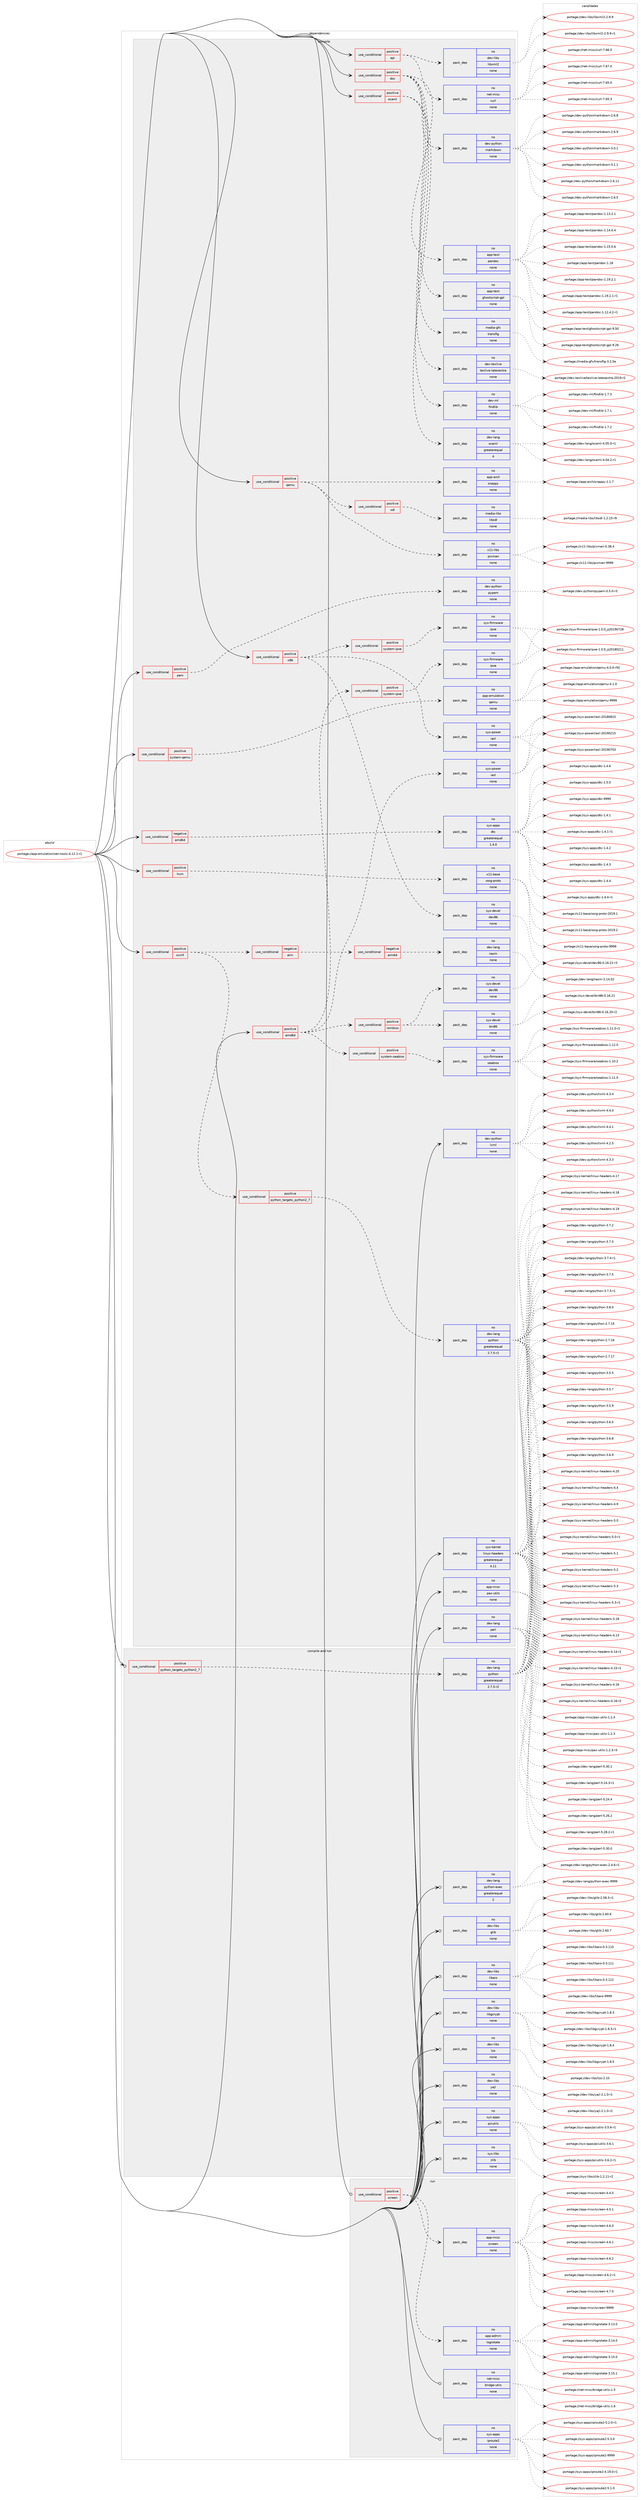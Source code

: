 digraph prolog {

# *************
# Graph options
# *************

newrank=true;
concentrate=true;
compound=true;
graph [rankdir=LR,fontname=Helvetica,fontsize=10,ranksep=1.5];#, ranksep=2.5, nodesep=0.2];
edge  [arrowhead=vee];
node  [fontname=Helvetica,fontsize=10];

# **********
# The ebuild
# **********

subgraph cluster_leftcol {
color=gray;
rank=same;
label=<<i>ebuild</i>>;
id [label="portage://app-emulation/xen-tools-4.12.1-r1", color=red, width=4, href="../app-emulation/xen-tools-4.12.1-r1.svg"];
}

# ****************
# The dependencies
# ****************

subgraph cluster_midcol {
color=gray;
label=<<i>dependencies</i>>;
subgraph cluster_compile {
fillcolor="#eeeeee";
style=filled;
label=<<i>compile</i>>;
subgraph cond7445 {
dependency28798 [label=<<TABLE BORDER="0" CELLBORDER="1" CELLSPACING="0" CELLPADDING="4"><TR><TD ROWSPAN="3" CELLPADDING="10">use_conditional</TD></TR><TR><TD>negative</TD></TR><TR><TD>amd64</TD></TR></TABLE>>, shape=none, color=red];
subgraph pack20921 {
dependency28799 [label=<<TABLE BORDER="0" CELLBORDER="1" CELLSPACING="0" CELLPADDING="4" WIDTH="220"><TR><TD ROWSPAN="6" CELLPADDING="30">pack_dep</TD></TR><TR><TD WIDTH="110">no</TD></TR><TR><TD>sys-apps</TD></TR><TR><TD>dtc</TD></TR><TR><TD>greaterequal</TD></TR><TR><TD>1.4.0</TD></TR></TABLE>>, shape=none, color=blue];
}
dependency28798:e -> dependency28799:w [weight=20,style="dashed",arrowhead="vee"];
}
id:e -> dependency28798:w [weight=20,style="solid",arrowhead="vee"];
subgraph cond7446 {
dependency28800 [label=<<TABLE BORDER="0" CELLBORDER="1" CELLSPACING="0" CELLPADDING="4"><TR><TD ROWSPAN="3" CELLPADDING="10">use_conditional</TD></TR><TR><TD>positive</TD></TR><TR><TD>amd64</TD></TR></TABLE>>, shape=none, color=red];
subgraph pack20922 {
dependency28801 [label=<<TABLE BORDER="0" CELLBORDER="1" CELLSPACING="0" CELLPADDING="4" WIDTH="220"><TR><TD ROWSPAN="6" CELLPADDING="30">pack_dep</TD></TR><TR><TD WIDTH="110">no</TD></TR><TR><TD>sys-power</TD></TR><TR><TD>iasl</TD></TR><TR><TD>none</TD></TR><TR><TD></TD></TR></TABLE>>, shape=none, color=blue];
}
dependency28800:e -> dependency28801:w [weight=20,style="dashed",arrowhead="vee"];
subgraph cond7447 {
dependency28802 [label=<<TABLE BORDER="0" CELLBORDER="1" CELLSPACING="0" CELLPADDING="4"><TR><TD ROWSPAN="3" CELLPADDING="10">use_conditional</TD></TR><TR><TD>positive</TD></TR><TR><TD>system-seabios</TD></TR></TABLE>>, shape=none, color=red];
subgraph pack20923 {
dependency28803 [label=<<TABLE BORDER="0" CELLBORDER="1" CELLSPACING="0" CELLPADDING="4" WIDTH="220"><TR><TD ROWSPAN="6" CELLPADDING="30">pack_dep</TD></TR><TR><TD WIDTH="110">no</TD></TR><TR><TD>sys-firmware</TD></TR><TR><TD>seabios</TD></TR><TR><TD>none</TD></TR><TR><TD></TD></TR></TABLE>>, shape=none, color=blue];
}
dependency28802:e -> dependency28803:w [weight=20,style="dashed",arrowhead="vee"];
}
dependency28800:e -> dependency28802:w [weight=20,style="dashed",arrowhead="vee"];
subgraph cond7448 {
dependency28804 [label=<<TABLE BORDER="0" CELLBORDER="1" CELLSPACING="0" CELLPADDING="4"><TR><TD ROWSPAN="3" CELLPADDING="10">use_conditional</TD></TR><TR><TD>positive</TD></TR><TR><TD>system-ipxe</TD></TR></TABLE>>, shape=none, color=red];
subgraph pack20924 {
dependency28805 [label=<<TABLE BORDER="0" CELLBORDER="1" CELLSPACING="0" CELLPADDING="4" WIDTH="220"><TR><TD ROWSPAN="6" CELLPADDING="30">pack_dep</TD></TR><TR><TD WIDTH="110">no</TD></TR><TR><TD>sys-firmware</TD></TR><TR><TD>ipxe</TD></TR><TR><TD>none</TD></TR><TR><TD></TD></TR></TABLE>>, shape=none, color=blue];
}
dependency28804:e -> dependency28805:w [weight=20,style="dashed",arrowhead="vee"];
}
dependency28800:e -> dependency28804:w [weight=20,style="dashed",arrowhead="vee"];
subgraph cond7449 {
dependency28806 [label=<<TABLE BORDER="0" CELLBORDER="1" CELLSPACING="0" CELLPADDING="4"><TR><TD ROWSPAN="3" CELLPADDING="10">use_conditional</TD></TR><TR><TD>positive</TD></TR><TR><TD>rombios</TD></TR></TABLE>>, shape=none, color=red];
subgraph pack20925 {
dependency28807 [label=<<TABLE BORDER="0" CELLBORDER="1" CELLSPACING="0" CELLPADDING="4" WIDTH="220"><TR><TD ROWSPAN="6" CELLPADDING="30">pack_dep</TD></TR><TR><TD WIDTH="110">no</TD></TR><TR><TD>sys-devel</TD></TR><TR><TD>bin86</TD></TR><TR><TD>none</TD></TR><TR><TD></TD></TR></TABLE>>, shape=none, color=blue];
}
dependency28806:e -> dependency28807:w [weight=20,style="dashed",arrowhead="vee"];
subgraph pack20926 {
dependency28808 [label=<<TABLE BORDER="0" CELLBORDER="1" CELLSPACING="0" CELLPADDING="4" WIDTH="220"><TR><TD ROWSPAN="6" CELLPADDING="30">pack_dep</TD></TR><TR><TD WIDTH="110">no</TD></TR><TR><TD>sys-devel</TD></TR><TR><TD>dev86</TD></TR><TR><TD>none</TD></TR><TR><TD></TD></TR></TABLE>>, shape=none, color=blue];
}
dependency28806:e -> dependency28808:w [weight=20,style="dashed",arrowhead="vee"];
}
dependency28800:e -> dependency28806:w [weight=20,style="dashed",arrowhead="vee"];
}
id:e -> dependency28800:w [weight=20,style="solid",arrowhead="vee"];
subgraph cond7450 {
dependency28809 [label=<<TABLE BORDER="0" CELLBORDER="1" CELLSPACING="0" CELLPADDING="4"><TR><TD ROWSPAN="3" CELLPADDING="10">use_conditional</TD></TR><TR><TD>positive</TD></TR><TR><TD>api</TD></TR></TABLE>>, shape=none, color=red];
subgraph pack20927 {
dependency28810 [label=<<TABLE BORDER="0" CELLBORDER="1" CELLSPACING="0" CELLPADDING="4" WIDTH="220"><TR><TD ROWSPAN="6" CELLPADDING="30">pack_dep</TD></TR><TR><TD WIDTH="110">no</TD></TR><TR><TD>dev-libs</TD></TR><TR><TD>libxml2</TD></TR><TR><TD>none</TD></TR><TR><TD></TD></TR></TABLE>>, shape=none, color=blue];
}
dependency28809:e -> dependency28810:w [weight=20,style="dashed",arrowhead="vee"];
subgraph pack20928 {
dependency28811 [label=<<TABLE BORDER="0" CELLBORDER="1" CELLSPACING="0" CELLPADDING="4" WIDTH="220"><TR><TD ROWSPAN="6" CELLPADDING="30">pack_dep</TD></TR><TR><TD WIDTH="110">no</TD></TR><TR><TD>net-misc</TD></TR><TR><TD>curl</TD></TR><TR><TD>none</TD></TR><TR><TD></TD></TR></TABLE>>, shape=none, color=blue];
}
dependency28809:e -> dependency28811:w [weight=20,style="dashed",arrowhead="vee"];
}
id:e -> dependency28809:w [weight=20,style="solid",arrowhead="vee"];
subgraph cond7451 {
dependency28812 [label=<<TABLE BORDER="0" CELLBORDER="1" CELLSPACING="0" CELLPADDING="4"><TR><TD ROWSPAN="3" CELLPADDING="10">use_conditional</TD></TR><TR><TD>positive</TD></TR><TR><TD>doc</TD></TR></TABLE>>, shape=none, color=red];
subgraph pack20929 {
dependency28813 [label=<<TABLE BORDER="0" CELLBORDER="1" CELLSPACING="0" CELLPADDING="4" WIDTH="220"><TR><TD ROWSPAN="6" CELLPADDING="30">pack_dep</TD></TR><TR><TD WIDTH="110">no</TD></TR><TR><TD>app-text</TD></TR><TR><TD>ghostscript-gpl</TD></TR><TR><TD>none</TD></TR><TR><TD></TD></TR></TABLE>>, shape=none, color=blue];
}
dependency28812:e -> dependency28813:w [weight=20,style="dashed",arrowhead="vee"];
subgraph pack20930 {
dependency28814 [label=<<TABLE BORDER="0" CELLBORDER="1" CELLSPACING="0" CELLPADDING="4" WIDTH="220"><TR><TD ROWSPAN="6" CELLPADDING="30">pack_dep</TD></TR><TR><TD WIDTH="110">no</TD></TR><TR><TD>app-text</TD></TR><TR><TD>pandoc</TD></TR><TR><TD>none</TD></TR><TR><TD></TD></TR></TABLE>>, shape=none, color=blue];
}
dependency28812:e -> dependency28814:w [weight=20,style="dashed",arrowhead="vee"];
subgraph pack20931 {
dependency28815 [label=<<TABLE BORDER="0" CELLBORDER="1" CELLSPACING="0" CELLPADDING="4" WIDTH="220"><TR><TD ROWSPAN="6" CELLPADDING="30">pack_dep</TD></TR><TR><TD WIDTH="110">no</TD></TR><TR><TD>dev-python</TD></TR><TR><TD>markdown</TD></TR><TR><TD>none</TD></TR><TR><TD></TD></TR></TABLE>>, shape=none, color=blue];
}
dependency28812:e -> dependency28815:w [weight=20,style="dashed",arrowhead="vee"];
subgraph pack20932 {
dependency28816 [label=<<TABLE BORDER="0" CELLBORDER="1" CELLSPACING="0" CELLPADDING="4" WIDTH="220"><TR><TD ROWSPAN="6" CELLPADDING="30">pack_dep</TD></TR><TR><TD WIDTH="110">no</TD></TR><TR><TD>dev-texlive</TD></TR><TR><TD>texlive-latexextra</TD></TR><TR><TD>none</TD></TR><TR><TD></TD></TR></TABLE>>, shape=none, color=blue];
}
dependency28812:e -> dependency28816:w [weight=20,style="dashed",arrowhead="vee"];
subgraph pack20933 {
dependency28817 [label=<<TABLE BORDER="0" CELLBORDER="1" CELLSPACING="0" CELLPADDING="4" WIDTH="220"><TR><TD ROWSPAN="6" CELLPADDING="30">pack_dep</TD></TR><TR><TD WIDTH="110">no</TD></TR><TR><TD>media-gfx</TD></TR><TR><TD>transfig</TD></TR><TR><TD>none</TD></TR><TR><TD></TD></TR></TABLE>>, shape=none, color=blue];
}
dependency28812:e -> dependency28817:w [weight=20,style="dashed",arrowhead="vee"];
}
id:e -> dependency28812:w [weight=20,style="solid",arrowhead="vee"];
subgraph cond7452 {
dependency28818 [label=<<TABLE BORDER="0" CELLBORDER="1" CELLSPACING="0" CELLPADDING="4"><TR><TD ROWSPAN="3" CELLPADDING="10">use_conditional</TD></TR><TR><TD>positive</TD></TR><TR><TD>hvm</TD></TR></TABLE>>, shape=none, color=red];
subgraph pack20934 {
dependency28819 [label=<<TABLE BORDER="0" CELLBORDER="1" CELLSPACING="0" CELLPADDING="4" WIDTH="220"><TR><TD ROWSPAN="6" CELLPADDING="30">pack_dep</TD></TR><TR><TD WIDTH="110">no</TD></TR><TR><TD>x11-base</TD></TR><TR><TD>xorg-proto</TD></TR><TR><TD>none</TD></TR><TR><TD></TD></TR></TABLE>>, shape=none, color=blue];
}
dependency28818:e -> dependency28819:w [weight=20,style="dashed",arrowhead="vee"];
}
id:e -> dependency28818:w [weight=20,style="solid",arrowhead="vee"];
subgraph cond7453 {
dependency28820 [label=<<TABLE BORDER="0" CELLBORDER="1" CELLSPACING="0" CELLPADDING="4"><TR><TD ROWSPAN="3" CELLPADDING="10">use_conditional</TD></TR><TR><TD>positive</TD></TR><TR><TD>ocaml</TD></TR></TABLE>>, shape=none, color=red];
subgraph pack20935 {
dependency28821 [label=<<TABLE BORDER="0" CELLBORDER="1" CELLSPACING="0" CELLPADDING="4" WIDTH="220"><TR><TD ROWSPAN="6" CELLPADDING="30">pack_dep</TD></TR><TR><TD WIDTH="110">no</TD></TR><TR><TD>dev-ml</TD></TR><TR><TD>findlib</TD></TR><TR><TD>none</TD></TR><TR><TD></TD></TR></TABLE>>, shape=none, color=blue];
}
dependency28820:e -> dependency28821:w [weight=20,style="dashed",arrowhead="vee"];
subgraph pack20936 {
dependency28822 [label=<<TABLE BORDER="0" CELLBORDER="1" CELLSPACING="0" CELLPADDING="4" WIDTH="220"><TR><TD ROWSPAN="6" CELLPADDING="30">pack_dep</TD></TR><TR><TD WIDTH="110">no</TD></TR><TR><TD>dev-lang</TD></TR><TR><TD>ocaml</TD></TR><TR><TD>greaterequal</TD></TR><TR><TD>4</TD></TR></TABLE>>, shape=none, color=blue];
}
dependency28820:e -> dependency28822:w [weight=20,style="dashed",arrowhead="vee"];
}
id:e -> dependency28820:w [weight=20,style="solid",arrowhead="vee"];
subgraph cond7454 {
dependency28823 [label=<<TABLE BORDER="0" CELLBORDER="1" CELLSPACING="0" CELLPADDING="4"><TR><TD ROWSPAN="3" CELLPADDING="10">use_conditional</TD></TR><TR><TD>positive</TD></TR><TR><TD>ovmf</TD></TR></TABLE>>, shape=none, color=red];
subgraph cond7455 {
dependency28824 [label=<<TABLE BORDER="0" CELLBORDER="1" CELLSPACING="0" CELLPADDING="4"><TR><TD ROWSPAN="3" CELLPADDING="10">use_conditional</TD></TR><TR><TD>negative</TD></TR><TR><TD>arm</TD></TR></TABLE>>, shape=none, color=red];
subgraph cond7456 {
dependency28825 [label=<<TABLE BORDER="0" CELLBORDER="1" CELLSPACING="0" CELLPADDING="4"><TR><TD ROWSPAN="3" CELLPADDING="10">use_conditional</TD></TR><TR><TD>negative</TD></TR><TR><TD>arm64</TD></TR></TABLE>>, shape=none, color=red];
subgraph pack20937 {
dependency28826 [label=<<TABLE BORDER="0" CELLBORDER="1" CELLSPACING="0" CELLPADDING="4" WIDTH="220"><TR><TD ROWSPAN="6" CELLPADDING="30">pack_dep</TD></TR><TR><TD WIDTH="110">no</TD></TR><TR><TD>dev-lang</TD></TR><TR><TD>nasm</TD></TR><TR><TD>none</TD></TR><TR><TD></TD></TR></TABLE>>, shape=none, color=blue];
}
dependency28825:e -> dependency28826:w [weight=20,style="dashed",arrowhead="vee"];
}
dependency28824:e -> dependency28825:w [weight=20,style="dashed",arrowhead="vee"];
}
dependency28823:e -> dependency28824:w [weight=20,style="dashed",arrowhead="vee"];
subgraph cond7457 {
dependency28827 [label=<<TABLE BORDER="0" CELLBORDER="1" CELLSPACING="0" CELLPADDING="4"><TR><TD ROWSPAN="3" CELLPADDING="10">use_conditional</TD></TR><TR><TD>positive</TD></TR><TR><TD>python_targets_python2_7</TD></TR></TABLE>>, shape=none, color=red];
subgraph pack20938 {
dependency28828 [label=<<TABLE BORDER="0" CELLBORDER="1" CELLSPACING="0" CELLPADDING="4" WIDTH="220"><TR><TD ROWSPAN="6" CELLPADDING="30">pack_dep</TD></TR><TR><TD WIDTH="110">no</TD></TR><TR><TD>dev-lang</TD></TR><TR><TD>python</TD></TR><TR><TD>greaterequal</TD></TR><TR><TD>2.7.5-r2</TD></TR></TABLE>>, shape=none, color=blue];
}
dependency28827:e -> dependency28828:w [weight=20,style="dashed",arrowhead="vee"];
}
dependency28823:e -> dependency28827:w [weight=20,style="dashed",arrowhead="vee"];
}
id:e -> dependency28823:w [weight=20,style="solid",arrowhead="vee"];
subgraph cond7458 {
dependency28829 [label=<<TABLE BORDER="0" CELLBORDER="1" CELLSPACING="0" CELLPADDING="4"><TR><TD ROWSPAN="3" CELLPADDING="10">use_conditional</TD></TR><TR><TD>positive</TD></TR><TR><TD>pam</TD></TR></TABLE>>, shape=none, color=red];
subgraph pack20939 {
dependency28830 [label=<<TABLE BORDER="0" CELLBORDER="1" CELLSPACING="0" CELLPADDING="4" WIDTH="220"><TR><TD ROWSPAN="6" CELLPADDING="30">pack_dep</TD></TR><TR><TD WIDTH="110">no</TD></TR><TR><TD>dev-python</TD></TR><TR><TD>pypam</TD></TR><TR><TD>none</TD></TR><TR><TD></TD></TR></TABLE>>, shape=none, color=blue];
}
dependency28829:e -> dependency28830:w [weight=20,style="dashed",arrowhead="vee"];
}
id:e -> dependency28829:w [weight=20,style="solid",arrowhead="vee"];
subgraph cond7459 {
dependency28831 [label=<<TABLE BORDER="0" CELLBORDER="1" CELLSPACING="0" CELLPADDING="4"><TR><TD ROWSPAN="3" CELLPADDING="10">use_conditional</TD></TR><TR><TD>positive</TD></TR><TR><TD>qemu</TD></TR></TABLE>>, shape=none, color=red];
subgraph pack20940 {
dependency28832 [label=<<TABLE BORDER="0" CELLBORDER="1" CELLSPACING="0" CELLPADDING="4" WIDTH="220"><TR><TD ROWSPAN="6" CELLPADDING="30">pack_dep</TD></TR><TR><TD WIDTH="110">no</TD></TR><TR><TD>app-arch</TD></TR><TR><TD>snappy</TD></TR><TR><TD>none</TD></TR><TR><TD></TD></TR></TABLE>>, shape=none, color=blue];
}
dependency28831:e -> dependency28832:w [weight=20,style="dashed",arrowhead="vee"];
subgraph pack20941 {
dependency28833 [label=<<TABLE BORDER="0" CELLBORDER="1" CELLSPACING="0" CELLPADDING="4" WIDTH="220"><TR><TD ROWSPAN="6" CELLPADDING="30">pack_dep</TD></TR><TR><TD WIDTH="110">no</TD></TR><TR><TD>x11-libs</TD></TR><TR><TD>pixman</TD></TR><TR><TD>none</TD></TR><TR><TD></TD></TR></TABLE>>, shape=none, color=blue];
}
dependency28831:e -> dependency28833:w [weight=20,style="dashed",arrowhead="vee"];
subgraph cond7460 {
dependency28834 [label=<<TABLE BORDER="0" CELLBORDER="1" CELLSPACING="0" CELLPADDING="4"><TR><TD ROWSPAN="3" CELLPADDING="10">use_conditional</TD></TR><TR><TD>positive</TD></TR><TR><TD>sdl</TD></TR></TABLE>>, shape=none, color=red];
subgraph pack20942 {
dependency28835 [label=<<TABLE BORDER="0" CELLBORDER="1" CELLSPACING="0" CELLPADDING="4" WIDTH="220"><TR><TD ROWSPAN="6" CELLPADDING="30">pack_dep</TD></TR><TR><TD WIDTH="110">no</TD></TR><TR><TD>media-libs</TD></TR><TR><TD>libsdl</TD></TR><TR><TD>none</TD></TR><TR><TD></TD></TR></TABLE>>, shape=none, color=blue];
}
dependency28834:e -> dependency28835:w [weight=20,style="dashed",arrowhead="vee"];
}
dependency28831:e -> dependency28834:w [weight=20,style="dashed",arrowhead="vee"];
}
id:e -> dependency28831:w [weight=20,style="solid",arrowhead="vee"];
subgraph cond7461 {
dependency28836 [label=<<TABLE BORDER="0" CELLBORDER="1" CELLSPACING="0" CELLPADDING="4"><TR><TD ROWSPAN="3" CELLPADDING="10">use_conditional</TD></TR><TR><TD>positive</TD></TR><TR><TD>system-qemu</TD></TR></TABLE>>, shape=none, color=red];
subgraph pack20943 {
dependency28837 [label=<<TABLE BORDER="0" CELLBORDER="1" CELLSPACING="0" CELLPADDING="4" WIDTH="220"><TR><TD ROWSPAN="6" CELLPADDING="30">pack_dep</TD></TR><TR><TD WIDTH="110">no</TD></TR><TR><TD>app-emulation</TD></TR><TR><TD>qemu</TD></TR><TR><TD>none</TD></TR><TR><TD></TD></TR></TABLE>>, shape=none, color=blue];
}
dependency28836:e -> dependency28837:w [weight=20,style="dashed",arrowhead="vee"];
}
id:e -> dependency28836:w [weight=20,style="solid",arrowhead="vee"];
subgraph cond7462 {
dependency28838 [label=<<TABLE BORDER="0" CELLBORDER="1" CELLSPACING="0" CELLPADDING="4"><TR><TD ROWSPAN="3" CELLPADDING="10">use_conditional</TD></TR><TR><TD>positive</TD></TR><TR><TD>x86</TD></TR></TABLE>>, shape=none, color=red];
subgraph pack20944 {
dependency28839 [label=<<TABLE BORDER="0" CELLBORDER="1" CELLSPACING="0" CELLPADDING="4" WIDTH="220"><TR><TD ROWSPAN="6" CELLPADDING="30">pack_dep</TD></TR><TR><TD WIDTH="110">no</TD></TR><TR><TD>sys-devel</TD></TR><TR><TD>dev86</TD></TR><TR><TD>none</TD></TR><TR><TD></TD></TR></TABLE>>, shape=none, color=blue];
}
dependency28838:e -> dependency28839:w [weight=20,style="dashed",arrowhead="vee"];
subgraph cond7463 {
dependency28840 [label=<<TABLE BORDER="0" CELLBORDER="1" CELLSPACING="0" CELLPADDING="4"><TR><TD ROWSPAN="3" CELLPADDING="10">use_conditional</TD></TR><TR><TD>positive</TD></TR><TR><TD>system-ipxe</TD></TR></TABLE>>, shape=none, color=red];
subgraph pack20945 {
dependency28841 [label=<<TABLE BORDER="0" CELLBORDER="1" CELLSPACING="0" CELLPADDING="4" WIDTH="220"><TR><TD ROWSPAN="6" CELLPADDING="30">pack_dep</TD></TR><TR><TD WIDTH="110">no</TD></TR><TR><TD>sys-firmware</TD></TR><TR><TD>ipxe</TD></TR><TR><TD>none</TD></TR><TR><TD></TD></TR></TABLE>>, shape=none, color=blue];
}
dependency28840:e -> dependency28841:w [weight=20,style="dashed",arrowhead="vee"];
}
dependency28838:e -> dependency28840:w [weight=20,style="dashed",arrowhead="vee"];
subgraph pack20946 {
dependency28842 [label=<<TABLE BORDER="0" CELLBORDER="1" CELLSPACING="0" CELLPADDING="4" WIDTH="220"><TR><TD ROWSPAN="6" CELLPADDING="30">pack_dep</TD></TR><TR><TD WIDTH="110">no</TD></TR><TR><TD>sys-power</TD></TR><TR><TD>iasl</TD></TR><TR><TD>none</TD></TR><TR><TD></TD></TR></TABLE>>, shape=none, color=blue];
}
dependency28838:e -> dependency28842:w [weight=20,style="dashed",arrowhead="vee"];
}
id:e -> dependency28838:w [weight=20,style="solid",arrowhead="vee"];
subgraph pack20947 {
dependency28843 [label=<<TABLE BORDER="0" CELLBORDER="1" CELLSPACING="0" CELLPADDING="4" WIDTH="220"><TR><TD ROWSPAN="6" CELLPADDING="30">pack_dep</TD></TR><TR><TD WIDTH="110">no</TD></TR><TR><TD>app-misc</TD></TR><TR><TD>pax-utils</TD></TR><TR><TD>none</TD></TR><TR><TD></TD></TR></TABLE>>, shape=none, color=blue];
}
id:e -> dependency28843:w [weight=20,style="solid",arrowhead="vee"];
subgraph pack20948 {
dependency28844 [label=<<TABLE BORDER="0" CELLBORDER="1" CELLSPACING="0" CELLPADDING="4" WIDTH="220"><TR><TD ROWSPAN="6" CELLPADDING="30">pack_dep</TD></TR><TR><TD WIDTH="110">no</TD></TR><TR><TD>dev-lang</TD></TR><TR><TD>perl</TD></TR><TR><TD>none</TD></TR><TR><TD></TD></TR></TABLE>>, shape=none, color=blue];
}
id:e -> dependency28844:w [weight=20,style="solid",arrowhead="vee"];
subgraph pack20949 {
dependency28845 [label=<<TABLE BORDER="0" CELLBORDER="1" CELLSPACING="0" CELLPADDING="4" WIDTH="220"><TR><TD ROWSPAN="6" CELLPADDING="30">pack_dep</TD></TR><TR><TD WIDTH="110">no</TD></TR><TR><TD>dev-python</TD></TR><TR><TD>lxml</TD></TR><TR><TD>none</TD></TR><TR><TD></TD></TR></TABLE>>, shape=none, color=blue];
}
id:e -> dependency28845:w [weight=20,style="solid",arrowhead="vee"];
subgraph pack20950 {
dependency28846 [label=<<TABLE BORDER="0" CELLBORDER="1" CELLSPACING="0" CELLPADDING="4" WIDTH="220"><TR><TD ROWSPAN="6" CELLPADDING="30">pack_dep</TD></TR><TR><TD WIDTH="110">no</TD></TR><TR><TD>sys-kernel</TD></TR><TR><TD>linux-headers</TD></TR><TR><TD>greaterequal</TD></TR><TR><TD>4.11</TD></TR></TABLE>>, shape=none, color=blue];
}
id:e -> dependency28846:w [weight=20,style="solid",arrowhead="vee"];
}
subgraph cluster_compileandrun {
fillcolor="#eeeeee";
style=filled;
label=<<i>compile and run</i>>;
subgraph cond7464 {
dependency28847 [label=<<TABLE BORDER="0" CELLBORDER="1" CELLSPACING="0" CELLPADDING="4"><TR><TD ROWSPAN="3" CELLPADDING="10">use_conditional</TD></TR><TR><TD>positive</TD></TR><TR><TD>python_targets_python2_7</TD></TR></TABLE>>, shape=none, color=red];
subgraph pack20951 {
dependency28848 [label=<<TABLE BORDER="0" CELLBORDER="1" CELLSPACING="0" CELLPADDING="4" WIDTH="220"><TR><TD ROWSPAN="6" CELLPADDING="30">pack_dep</TD></TR><TR><TD WIDTH="110">no</TD></TR><TR><TD>dev-lang</TD></TR><TR><TD>python</TD></TR><TR><TD>greaterequal</TD></TR><TR><TD>2.7.5-r2</TD></TR></TABLE>>, shape=none, color=blue];
}
dependency28847:e -> dependency28848:w [weight=20,style="dashed",arrowhead="vee"];
}
id:e -> dependency28847:w [weight=20,style="solid",arrowhead="odotvee"];
subgraph pack20952 {
dependency28849 [label=<<TABLE BORDER="0" CELLBORDER="1" CELLSPACING="0" CELLPADDING="4" WIDTH="220"><TR><TD ROWSPAN="6" CELLPADDING="30">pack_dep</TD></TR><TR><TD WIDTH="110">no</TD></TR><TR><TD>dev-lang</TD></TR><TR><TD>python-exec</TD></TR><TR><TD>greaterequal</TD></TR><TR><TD>2</TD></TR></TABLE>>, shape=none, color=blue];
}
id:e -> dependency28849:w [weight=20,style="solid",arrowhead="odotvee"];
subgraph pack20953 {
dependency28850 [label=<<TABLE BORDER="0" CELLBORDER="1" CELLSPACING="0" CELLPADDING="4" WIDTH="220"><TR><TD ROWSPAN="6" CELLPADDING="30">pack_dep</TD></TR><TR><TD WIDTH="110">no</TD></TR><TR><TD>dev-libs</TD></TR><TR><TD>glib</TD></TR><TR><TD>none</TD></TR><TR><TD></TD></TR></TABLE>>, shape=none, color=blue];
}
id:e -> dependency28850:w [weight=20,style="solid",arrowhead="odotvee"];
subgraph pack20954 {
dependency28851 [label=<<TABLE BORDER="0" CELLBORDER="1" CELLSPACING="0" CELLPADDING="4" WIDTH="220"><TR><TD ROWSPAN="6" CELLPADDING="30">pack_dep</TD></TR><TR><TD WIDTH="110">no</TD></TR><TR><TD>dev-libs</TD></TR><TR><TD>libaio</TD></TR><TR><TD>none</TD></TR><TR><TD></TD></TR></TABLE>>, shape=none, color=blue];
}
id:e -> dependency28851:w [weight=20,style="solid",arrowhead="odotvee"];
subgraph pack20955 {
dependency28852 [label=<<TABLE BORDER="0" CELLBORDER="1" CELLSPACING="0" CELLPADDING="4" WIDTH="220"><TR><TD ROWSPAN="6" CELLPADDING="30">pack_dep</TD></TR><TR><TD WIDTH="110">no</TD></TR><TR><TD>dev-libs</TD></TR><TR><TD>libgcrypt</TD></TR><TR><TD>none</TD></TR><TR><TD></TD></TR></TABLE>>, shape=none, color=blue];
}
id:e -> dependency28852:w [weight=20,style="solid",arrowhead="odotvee"];
subgraph pack20956 {
dependency28853 [label=<<TABLE BORDER="0" CELLBORDER="1" CELLSPACING="0" CELLPADDING="4" WIDTH="220"><TR><TD ROWSPAN="6" CELLPADDING="30">pack_dep</TD></TR><TR><TD WIDTH="110">no</TD></TR><TR><TD>dev-libs</TD></TR><TR><TD>lzo</TD></TR><TR><TD>none</TD></TR><TR><TD></TD></TR></TABLE>>, shape=none, color=blue];
}
id:e -> dependency28853:w [weight=20,style="solid",arrowhead="odotvee"];
subgraph pack20957 {
dependency28854 [label=<<TABLE BORDER="0" CELLBORDER="1" CELLSPACING="0" CELLPADDING="4" WIDTH="220"><TR><TD ROWSPAN="6" CELLPADDING="30">pack_dep</TD></TR><TR><TD WIDTH="110">no</TD></TR><TR><TD>dev-libs</TD></TR><TR><TD>yajl</TD></TR><TR><TD>none</TD></TR><TR><TD></TD></TR></TABLE>>, shape=none, color=blue];
}
id:e -> dependency28854:w [weight=20,style="solid",arrowhead="odotvee"];
subgraph pack20958 {
dependency28855 [label=<<TABLE BORDER="0" CELLBORDER="1" CELLSPACING="0" CELLPADDING="4" WIDTH="220"><TR><TD ROWSPAN="6" CELLPADDING="30">pack_dep</TD></TR><TR><TD WIDTH="110">no</TD></TR><TR><TD>sys-apps</TD></TR><TR><TD>pciutils</TD></TR><TR><TD>none</TD></TR><TR><TD></TD></TR></TABLE>>, shape=none, color=blue];
}
id:e -> dependency28855:w [weight=20,style="solid",arrowhead="odotvee"];
subgraph pack20959 {
dependency28856 [label=<<TABLE BORDER="0" CELLBORDER="1" CELLSPACING="0" CELLPADDING="4" WIDTH="220"><TR><TD ROWSPAN="6" CELLPADDING="30">pack_dep</TD></TR><TR><TD WIDTH="110">no</TD></TR><TR><TD>sys-libs</TD></TR><TR><TD>zlib</TD></TR><TR><TD>none</TD></TR><TR><TD></TD></TR></TABLE>>, shape=none, color=blue];
}
id:e -> dependency28856:w [weight=20,style="solid",arrowhead="odotvee"];
}
subgraph cluster_run {
fillcolor="#eeeeee";
style=filled;
label=<<i>run</i>>;
subgraph cond7465 {
dependency28857 [label=<<TABLE BORDER="0" CELLBORDER="1" CELLSPACING="0" CELLPADDING="4"><TR><TD ROWSPAN="3" CELLPADDING="10">use_conditional</TD></TR><TR><TD>positive</TD></TR><TR><TD>screen</TD></TR></TABLE>>, shape=none, color=red];
subgraph pack20960 {
dependency28858 [label=<<TABLE BORDER="0" CELLBORDER="1" CELLSPACING="0" CELLPADDING="4" WIDTH="220"><TR><TD ROWSPAN="6" CELLPADDING="30">pack_dep</TD></TR><TR><TD WIDTH="110">no</TD></TR><TR><TD>app-misc</TD></TR><TR><TD>screen</TD></TR><TR><TD>none</TD></TR><TR><TD></TD></TR></TABLE>>, shape=none, color=blue];
}
dependency28857:e -> dependency28858:w [weight=20,style="dashed",arrowhead="vee"];
subgraph pack20961 {
dependency28859 [label=<<TABLE BORDER="0" CELLBORDER="1" CELLSPACING="0" CELLPADDING="4" WIDTH="220"><TR><TD ROWSPAN="6" CELLPADDING="30">pack_dep</TD></TR><TR><TD WIDTH="110">no</TD></TR><TR><TD>app-admin</TD></TR><TR><TD>logrotate</TD></TR><TR><TD>none</TD></TR><TR><TD></TD></TR></TABLE>>, shape=none, color=blue];
}
dependency28857:e -> dependency28859:w [weight=20,style="dashed",arrowhead="vee"];
}
id:e -> dependency28857:w [weight=20,style="solid",arrowhead="odot"];
subgraph pack20962 {
dependency28860 [label=<<TABLE BORDER="0" CELLBORDER="1" CELLSPACING="0" CELLPADDING="4" WIDTH="220"><TR><TD ROWSPAN="6" CELLPADDING="30">pack_dep</TD></TR><TR><TD WIDTH="110">no</TD></TR><TR><TD>net-misc</TD></TR><TR><TD>bridge-utils</TD></TR><TR><TD>none</TD></TR><TR><TD></TD></TR></TABLE>>, shape=none, color=blue];
}
id:e -> dependency28860:w [weight=20,style="solid",arrowhead="odot"];
subgraph pack20963 {
dependency28861 [label=<<TABLE BORDER="0" CELLBORDER="1" CELLSPACING="0" CELLPADDING="4" WIDTH="220"><TR><TD ROWSPAN="6" CELLPADDING="30">pack_dep</TD></TR><TR><TD WIDTH="110">no</TD></TR><TR><TD>sys-apps</TD></TR><TR><TD>iproute2</TD></TR><TR><TD>none</TD></TR><TR><TD></TD></TR></TABLE>>, shape=none, color=blue];
}
id:e -> dependency28861:w [weight=20,style="solid",arrowhead="odot"];
}
}

# **************
# The candidates
# **************

subgraph cluster_choices {
rank=same;
color=gray;
label=<<i>candidates</i>>;

subgraph choice20921 {
color=black;
nodesep=1;
choiceportage11512111545971121121154710011699454946524649 [label="portage://sys-apps/dtc-1.4.1", color=red, width=4,href="../sys-apps/dtc-1.4.1.svg"];
choiceportage115121115459711211211547100116994549465246494511449 [label="portage://sys-apps/dtc-1.4.1-r1", color=red, width=4,href="../sys-apps/dtc-1.4.1-r1.svg"];
choiceportage11512111545971121121154710011699454946524650 [label="portage://sys-apps/dtc-1.4.2", color=red, width=4,href="../sys-apps/dtc-1.4.2.svg"];
choiceportage11512111545971121121154710011699454946524651 [label="portage://sys-apps/dtc-1.4.3", color=red, width=4,href="../sys-apps/dtc-1.4.3.svg"];
choiceportage11512111545971121121154710011699454946524652 [label="portage://sys-apps/dtc-1.4.4", color=red, width=4,href="../sys-apps/dtc-1.4.4.svg"];
choiceportage115121115459711211211547100116994549465246524511449 [label="portage://sys-apps/dtc-1.4.4-r1", color=red, width=4,href="../sys-apps/dtc-1.4.4-r1.svg"];
choiceportage11512111545971121121154710011699454946524654 [label="portage://sys-apps/dtc-1.4.6", color=red, width=4,href="../sys-apps/dtc-1.4.6.svg"];
choiceportage11512111545971121121154710011699454946534648 [label="portage://sys-apps/dtc-1.5.0", color=red, width=4,href="../sys-apps/dtc-1.5.0.svg"];
choiceportage115121115459711211211547100116994557575757 [label="portage://sys-apps/dtc-9999", color=red, width=4,href="../sys-apps/dtc-9999.svg"];
dependency28799:e -> choiceportage11512111545971121121154710011699454946524649:w [style=dotted,weight="100"];
dependency28799:e -> choiceportage115121115459711211211547100116994549465246494511449:w [style=dotted,weight="100"];
dependency28799:e -> choiceportage11512111545971121121154710011699454946524650:w [style=dotted,weight="100"];
dependency28799:e -> choiceportage11512111545971121121154710011699454946524651:w [style=dotted,weight="100"];
dependency28799:e -> choiceportage11512111545971121121154710011699454946524652:w [style=dotted,weight="100"];
dependency28799:e -> choiceportage115121115459711211211547100116994549465246524511449:w [style=dotted,weight="100"];
dependency28799:e -> choiceportage11512111545971121121154710011699454946524654:w [style=dotted,weight="100"];
dependency28799:e -> choiceportage11512111545971121121154710011699454946534648:w [style=dotted,weight="100"];
dependency28799:e -> choiceportage115121115459711211211547100116994557575757:w [style=dotted,weight="100"];
}
subgraph choice20922 {
color=black;
nodesep=1;
choiceportage115121115451121111191011144710597115108455048495648564948 [label="portage://sys-power/iasl-20180810", color=red, width=4,href="../sys-power/iasl-20180810.svg"];
choiceportage115121115451121111191011144710597115108455048495748504953 [label="portage://sys-power/iasl-20190215", color=red, width=4,href="../sys-power/iasl-20190215.svg"];
choiceportage115121115451121111191011144710597115108455048495748554851 [label="portage://sys-power/iasl-20190703", color=red, width=4,href="../sys-power/iasl-20190703.svg"];
dependency28801:e -> choiceportage115121115451121111191011144710597115108455048495648564948:w [style=dotted,weight="100"];
dependency28801:e -> choiceportage115121115451121111191011144710597115108455048495748504953:w [style=dotted,weight="100"];
dependency28801:e -> choiceportage115121115451121111191011144710597115108455048495748554851:w [style=dotted,weight="100"];
}
subgraph choice20923 {
color=black;
nodesep=1;
choiceportage115121115451021051141091199711410147115101979810511111545494649484650 [label="portage://sys-firmware/seabios-1.10.2", color=red, width=4,href="../sys-firmware/seabios-1.10.2.svg"];
choiceportage115121115451021051141091199711410147115101979810511111545494649494648 [label="portage://sys-firmware/seabios-1.11.0", color=red, width=4,href="../sys-firmware/seabios-1.11.0.svg"];
choiceportage1151211154510210511410911997114101471151019798105111115454946494946484511449 [label="portage://sys-firmware/seabios-1.11.0-r1", color=red, width=4,href="../sys-firmware/seabios-1.11.0-r1.svg"];
choiceportage115121115451021051141091199711410147115101979810511111545494649504648 [label="portage://sys-firmware/seabios-1.12.0", color=red, width=4,href="../sys-firmware/seabios-1.12.0.svg"];
dependency28803:e -> choiceportage115121115451021051141091199711410147115101979810511111545494649484650:w [style=dotted,weight="100"];
dependency28803:e -> choiceportage115121115451021051141091199711410147115101979810511111545494649494648:w [style=dotted,weight="100"];
dependency28803:e -> choiceportage1151211154510210511410911997114101471151019798105111115454946494946484511449:w [style=dotted,weight="100"];
dependency28803:e -> choiceportage115121115451021051141091199711410147115101979810511111545494649504648:w [style=dotted,weight="100"];
}
subgraph choice20924 {
color=black;
nodesep=1;
choiceportage115121115451021051141091199711410147105112120101454946484648951125048495648504949 [label="portage://sys-firmware/ipxe-1.0.0_p20180211", color=red, width=4,href="../sys-firmware/ipxe-1.0.0_p20180211.svg"];
choiceportage115121115451021051141091199711410147105112120101454946484648951125048495748555056 [label="portage://sys-firmware/ipxe-1.0.0_p20190728", color=red, width=4,href="../sys-firmware/ipxe-1.0.0_p20190728.svg"];
dependency28805:e -> choiceportage115121115451021051141091199711410147105112120101454946484648951125048495648504949:w [style=dotted,weight="100"];
dependency28805:e -> choiceportage115121115451021051141091199711410147105112120101454946484648951125048495748555056:w [style=dotted,weight="100"];
}
subgraph choice20925 {
color=black;
nodesep=1;
choiceportage115121115451001011181011084798105110565445484649544650484511450 [label="portage://sys-devel/bin86-0.16.20-r2", color=red, width=4,href="../sys-devel/bin86-0.16.20-r2.svg"];
choiceportage11512111545100101118101108479810511056544548464954465049 [label="portage://sys-devel/bin86-0.16.21", color=red, width=4,href="../sys-devel/bin86-0.16.21.svg"];
dependency28807:e -> choiceportage115121115451001011181011084798105110565445484649544650484511450:w [style=dotted,weight="100"];
dependency28807:e -> choiceportage11512111545100101118101108479810511056544548464954465049:w [style=dotted,weight="100"];
}
subgraph choice20926 {
color=black;
nodesep=1;
choiceportage1151211154510010111810110847100101118565445484649544650494511451 [label="portage://sys-devel/dev86-0.16.21-r3", color=red, width=4,href="../sys-devel/dev86-0.16.21-r3.svg"];
dependency28808:e -> choiceportage1151211154510010111810110847100101118565445484649544650494511451:w [style=dotted,weight="100"];
}
subgraph choice20927 {
color=black;
nodesep=1;
choiceportage1001011184510810598115471081059812010910850455046574657 [label="portage://dev-libs/libxml2-2.9.9", color=red, width=4,href="../dev-libs/libxml2-2.9.9.svg"];
choiceportage10010111845108105981154710810598120109108504550465746574511449 [label="portage://dev-libs/libxml2-2.9.9-r1", color=red, width=4,href="../dev-libs/libxml2-2.9.9-r1.svg"];
dependency28810:e -> choiceportage1001011184510810598115471081059812010910850455046574657:w [style=dotted,weight="100"];
dependency28810:e -> choiceportage10010111845108105981154710810598120109108504550465746574511449:w [style=dotted,weight="100"];
}
subgraph choice20928 {
color=black;
nodesep=1;
choiceportage1101011164510910511599479911711410845554654534648 [label="portage://net-misc/curl-7.65.0", color=red, width=4,href="../net-misc/curl-7.65.0.svg"];
choiceportage1101011164510910511599479911711410845554654534651 [label="portage://net-misc/curl-7.65.3", color=red, width=4,href="../net-misc/curl-7.65.3.svg"];
choiceportage1101011164510910511599479911711410845554654544648 [label="portage://net-misc/curl-7.66.0", color=red, width=4,href="../net-misc/curl-7.66.0.svg"];
choiceportage1101011164510910511599479911711410845554654554648 [label="portage://net-misc/curl-7.67.0", color=red, width=4,href="../net-misc/curl-7.67.0.svg"];
dependency28811:e -> choiceportage1101011164510910511599479911711410845554654534648:w [style=dotted,weight="100"];
dependency28811:e -> choiceportage1101011164510910511599479911711410845554654534651:w [style=dotted,weight="100"];
dependency28811:e -> choiceportage1101011164510910511599479911711410845554654544648:w [style=dotted,weight="100"];
dependency28811:e -> choiceportage1101011164510910511599479911711410845554654554648:w [style=dotted,weight="100"];
}
subgraph choice20929 {
color=black;
nodesep=1;
choiceportage97112112451161011201164710310411111511611599114105112116451031121084557465054 [label="portage://app-text/ghostscript-gpl-9.26", color=red, width=4,href="../app-text/ghostscript-gpl-9.26.svg"];
choiceportage97112112451161011201164710310411111511611599114105112116451031121084557465348 [label="portage://app-text/ghostscript-gpl-9.50", color=red, width=4,href="../app-text/ghostscript-gpl-9.50.svg"];
dependency28813:e -> choiceportage97112112451161011201164710310411111511611599114105112116451031121084557465054:w [style=dotted,weight="100"];
dependency28813:e -> choiceportage97112112451161011201164710310411111511611599114105112116451031121084557465348:w [style=dotted,weight="100"];
}
subgraph choice20930 {
color=black;
nodesep=1;
choiceportage97112112451161011201164711297110100111994549464950465246504511449 [label="portage://app-text/pandoc-1.12.4.2-r1", color=red, width=4,href="../app-text/pandoc-1.12.4.2-r1.svg"];
choiceportage9711211245116101120116471129711010011199454946495146504649 [label="portage://app-text/pandoc-1.13.2.1", color=red, width=4,href="../app-text/pandoc-1.13.2.1.svg"];
choiceportage9711211245116101120116471129711010011199454946495246484652 [label="portage://app-text/pandoc-1.14.0.4", color=red, width=4,href="../app-text/pandoc-1.14.0.4.svg"];
choiceportage9711211245116101120116471129711010011199454946495346484654 [label="portage://app-text/pandoc-1.15.0.6", color=red, width=4,href="../app-text/pandoc-1.15.0.6.svg"];
choiceportage97112112451161011201164711297110100111994549464956 [label="portage://app-text/pandoc-1.18", color=red, width=4,href="../app-text/pandoc-1.18.svg"];
choiceportage9711211245116101120116471129711010011199454946495746504649 [label="portage://app-text/pandoc-1.19.2.1", color=red, width=4,href="../app-text/pandoc-1.19.2.1.svg"];
choiceportage97112112451161011201164711297110100111994549464957465046494511449 [label="portage://app-text/pandoc-1.19.2.1-r1", color=red, width=4,href="../app-text/pandoc-1.19.2.1-r1.svg"];
dependency28814:e -> choiceportage97112112451161011201164711297110100111994549464950465246504511449:w [style=dotted,weight="100"];
dependency28814:e -> choiceportage9711211245116101120116471129711010011199454946495146504649:w [style=dotted,weight="100"];
dependency28814:e -> choiceportage9711211245116101120116471129711010011199454946495246484652:w [style=dotted,weight="100"];
dependency28814:e -> choiceportage9711211245116101120116471129711010011199454946495346484654:w [style=dotted,weight="100"];
dependency28814:e -> choiceportage97112112451161011201164711297110100111994549464956:w [style=dotted,weight="100"];
dependency28814:e -> choiceportage9711211245116101120116471129711010011199454946495746504649:w [style=dotted,weight="100"];
dependency28814:e -> choiceportage97112112451161011201164711297110100111994549464957465046494511449:w [style=dotted,weight="100"];
}
subgraph choice20931 {
color=black;
nodesep=1;
choiceportage10010111845112121116104111110471099711410710011111911045504654464949 [label="portage://dev-python/markdown-2.6.11", color=red, width=4,href="../dev-python/markdown-2.6.11.svg"];
choiceportage100101118451121211161041111104710997114107100111119110455046544653 [label="portage://dev-python/markdown-2.6.5", color=red, width=4,href="../dev-python/markdown-2.6.5.svg"];
choiceportage100101118451121211161041111104710997114107100111119110455046544656 [label="portage://dev-python/markdown-2.6.8", color=red, width=4,href="../dev-python/markdown-2.6.8.svg"];
choiceportage100101118451121211161041111104710997114107100111119110455046544657 [label="portage://dev-python/markdown-2.6.9", color=red, width=4,href="../dev-python/markdown-2.6.9.svg"];
choiceportage100101118451121211161041111104710997114107100111119110455146484649 [label="portage://dev-python/markdown-3.0.1", color=red, width=4,href="../dev-python/markdown-3.0.1.svg"];
choiceportage100101118451121211161041111104710997114107100111119110455146494649 [label="portage://dev-python/markdown-3.1.1", color=red, width=4,href="../dev-python/markdown-3.1.1.svg"];
dependency28815:e -> choiceportage10010111845112121116104111110471099711410710011111911045504654464949:w [style=dotted,weight="100"];
dependency28815:e -> choiceportage100101118451121211161041111104710997114107100111119110455046544653:w [style=dotted,weight="100"];
dependency28815:e -> choiceportage100101118451121211161041111104710997114107100111119110455046544656:w [style=dotted,weight="100"];
dependency28815:e -> choiceportage100101118451121211161041111104710997114107100111119110455046544657:w [style=dotted,weight="100"];
dependency28815:e -> choiceportage100101118451121211161041111104710997114107100111119110455146484649:w [style=dotted,weight="100"];
dependency28815:e -> choiceportage100101118451121211161041111104710997114107100111119110455146494649:w [style=dotted,weight="100"];
}
subgraph choice20932 {
color=black;
nodesep=1;
choiceportage100101118451161011201081051181014711610112010810511810145108971161011201011201161149745504849574511450 [label="portage://dev-texlive/texlive-latexextra-2019-r2", color=red, width=4,href="../dev-texlive/texlive-latexextra-2019-r2.svg"];
dependency28816:e -> choiceportage100101118451161011201081051181014711610112010810511810145108971161011201011201161149745504849574511450:w [style=dotted,weight="100"];
}
subgraph choice20933 {
color=black;
nodesep=1;
choiceportage10910110010597451031021204711611497110115102105103455146504653101 [label="portage://media-gfx/transfig-3.2.5e", color=red, width=4,href="../media-gfx/transfig-3.2.5e.svg"];
dependency28817:e -> choiceportage10910110010597451031021204711611497110115102105103455146504653101:w [style=dotted,weight="100"];
}
subgraph choice20934 {
color=black;
nodesep=1;
choiceportage1204949459897115101471201111141034511211411111611145504849574649 [label="portage://x11-base/xorg-proto-2019.1", color=red, width=4,href="../x11-base/xorg-proto-2019.1.svg"];
choiceportage1204949459897115101471201111141034511211411111611145504849574650 [label="portage://x11-base/xorg-proto-2019.2", color=red, width=4,href="../x11-base/xorg-proto-2019.2.svg"];
choiceportage120494945989711510147120111114103451121141111161114557575757 [label="portage://x11-base/xorg-proto-9999", color=red, width=4,href="../x11-base/xorg-proto-9999.svg"];
dependency28819:e -> choiceportage1204949459897115101471201111141034511211411111611145504849574649:w [style=dotted,weight="100"];
dependency28819:e -> choiceportage1204949459897115101471201111141034511211411111611145504849574650:w [style=dotted,weight="100"];
dependency28819:e -> choiceportage120494945989711510147120111114103451121141111161114557575757:w [style=dotted,weight="100"];
}
subgraph choice20935 {
color=black;
nodesep=1;
choiceportage100101118451091084710210511010010810598454946554649 [label="portage://dev-ml/findlib-1.7.1", color=red, width=4,href="../dev-ml/findlib-1.7.1.svg"];
choiceportage100101118451091084710210511010010810598454946554650 [label="portage://dev-ml/findlib-1.7.2", color=red, width=4,href="../dev-ml/findlib-1.7.2.svg"];
choiceportage100101118451091084710210511010010810598454946554651 [label="portage://dev-ml/findlib-1.7.3", color=red, width=4,href="../dev-ml/findlib-1.7.3.svg"];
dependency28821:e -> choiceportage100101118451091084710210511010010810598454946554649:w [style=dotted,weight="100"];
dependency28821:e -> choiceportage100101118451091084710210511010010810598454946554650:w [style=dotted,weight="100"];
dependency28821:e -> choiceportage100101118451091084710210511010010810598454946554651:w [style=dotted,weight="100"];
}
subgraph choice20936 {
color=black;
nodesep=1;
choiceportage1001011184510897110103471119997109108455246485246504511449 [label="portage://dev-lang/ocaml-4.04.2-r1", color=red, width=4,href="../dev-lang/ocaml-4.04.2-r1.svg"];
choiceportage1001011184510897110103471119997109108455246485346484511449 [label="portage://dev-lang/ocaml-4.05.0-r1", color=red, width=4,href="../dev-lang/ocaml-4.05.0-r1.svg"];
dependency28822:e -> choiceportage1001011184510897110103471119997109108455246485246504511449:w [style=dotted,weight="100"];
dependency28822:e -> choiceportage1001011184510897110103471119997109108455246485346484511449:w [style=dotted,weight="100"];
}
subgraph choice20937 {
color=black;
nodesep=1;
choiceportage100101118451089711010347110971151094550464952464850 [label="portage://dev-lang/nasm-2.14.02", color=red, width=4,href="../dev-lang/nasm-2.14.02.svg"];
dependency28826:e -> choiceportage100101118451089711010347110971151094550464952464850:w [style=dotted,weight="100"];
}
subgraph choice20938 {
color=black;
nodesep=1;
choiceportage10010111845108971101034711212111610411111045504655464953 [label="portage://dev-lang/python-2.7.15", color=red, width=4,href="../dev-lang/python-2.7.15.svg"];
choiceportage10010111845108971101034711212111610411111045504655464954 [label="portage://dev-lang/python-2.7.16", color=red, width=4,href="../dev-lang/python-2.7.16.svg"];
choiceportage10010111845108971101034711212111610411111045504655464955 [label="portage://dev-lang/python-2.7.17", color=red, width=4,href="../dev-lang/python-2.7.17.svg"];
choiceportage100101118451089711010347112121116104111110455146534653 [label="portage://dev-lang/python-3.5.5", color=red, width=4,href="../dev-lang/python-3.5.5.svg"];
choiceportage100101118451089711010347112121116104111110455146534655 [label="portage://dev-lang/python-3.5.7", color=red, width=4,href="../dev-lang/python-3.5.7.svg"];
choiceportage100101118451089711010347112121116104111110455146534657 [label="portage://dev-lang/python-3.5.9", color=red, width=4,href="../dev-lang/python-3.5.9.svg"];
choiceportage100101118451089711010347112121116104111110455146544653 [label="portage://dev-lang/python-3.6.5", color=red, width=4,href="../dev-lang/python-3.6.5.svg"];
choiceportage100101118451089711010347112121116104111110455146544656 [label="portage://dev-lang/python-3.6.8", color=red, width=4,href="../dev-lang/python-3.6.8.svg"];
choiceportage100101118451089711010347112121116104111110455146544657 [label="portage://dev-lang/python-3.6.9", color=red, width=4,href="../dev-lang/python-3.6.9.svg"];
choiceportage100101118451089711010347112121116104111110455146554650 [label="portage://dev-lang/python-3.7.2", color=red, width=4,href="../dev-lang/python-3.7.2.svg"];
choiceportage100101118451089711010347112121116104111110455146554651 [label="portage://dev-lang/python-3.7.3", color=red, width=4,href="../dev-lang/python-3.7.3.svg"];
choiceportage1001011184510897110103471121211161041111104551465546524511449 [label="portage://dev-lang/python-3.7.4-r1", color=red, width=4,href="../dev-lang/python-3.7.4-r1.svg"];
choiceportage100101118451089711010347112121116104111110455146554653 [label="portage://dev-lang/python-3.7.5", color=red, width=4,href="../dev-lang/python-3.7.5.svg"];
choiceportage1001011184510897110103471121211161041111104551465546534511449 [label="portage://dev-lang/python-3.7.5-r1", color=red, width=4,href="../dev-lang/python-3.7.5-r1.svg"];
choiceportage100101118451089711010347112121116104111110455146564648 [label="portage://dev-lang/python-3.8.0", color=red, width=4,href="../dev-lang/python-3.8.0.svg"];
dependency28828:e -> choiceportage10010111845108971101034711212111610411111045504655464953:w [style=dotted,weight="100"];
dependency28828:e -> choiceportage10010111845108971101034711212111610411111045504655464954:w [style=dotted,weight="100"];
dependency28828:e -> choiceportage10010111845108971101034711212111610411111045504655464955:w [style=dotted,weight="100"];
dependency28828:e -> choiceportage100101118451089711010347112121116104111110455146534653:w [style=dotted,weight="100"];
dependency28828:e -> choiceportage100101118451089711010347112121116104111110455146534655:w [style=dotted,weight="100"];
dependency28828:e -> choiceportage100101118451089711010347112121116104111110455146534657:w [style=dotted,weight="100"];
dependency28828:e -> choiceportage100101118451089711010347112121116104111110455146544653:w [style=dotted,weight="100"];
dependency28828:e -> choiceportage100101118451089711010347112121116104111110455146544656:w [style=dotted,weight="100"];
dependency28828:e -> choiceportage100101118451089711010347112121116104111110455146544657:w [style=dotted,weight="100"];
dependency28828:e -> choiceportage100101118451089711010347112121116104111110455146554650:w [style=dotted,weight="100"];
dependency28828:e -> choiceportage100101118451089711010347112121116104111110455146554651:w [style=dotted,weight="100"];
dependency28828:e -> choiceportage1001011184510897110103471121211161041111104551465546524511449:w [style=dotted,weight="100"];
dependency28828:e -> choiceportage100101118451089711010347112121116104111110455146554653:w [style=dotted,weight="100"];
dependency28828:e -> choiceportage1001011184510897110103471121211161041111104551465546534511449:w [style=dotted,weight="100"];
dependency28828:e -> choiceportage100101118451089711010347112121116104111110455146564648:w [style=dotted,weight="100"];
}
subgraph choice20939 {
color=black;
nodesep=1;
choiceportage1001011184511212111610411111047112121112971094548465346484511451 [label="portage://dev-python/pypam-0.5.0-r3", color=red, width=4,href="../dev-python/pypam-0.5.0-r3.svg"];
dependency28830:e -> choiceportage1001011184511212111610411111047112121112971094548465346484511451:w [style=dotted,weight="100"];
}
subgraph choice20940 {
color=black;
nodesep=1;
choiceportage971121124597114991044711511097112112121454946494655 [label="portage://app-arch/snappy-1.1.7", color=red, width=4,href="../app-arch/snappy-1.1.7.svg"];
dependency28832:e -> choiceportage971121124597114991044711511097112112121454946494655:w [style=dotted,weight="100"];
}
subgraph choice20941 {
color=black;
nodesep=1;
choiceportage12049494510810598115471121051201099711045484651564652 [label="portage://x11-libs/pixman-0.38.4", color=red, width=4,href="../x11-libs/pixman-0.38.4.svg"];
choiceportage1204949451081059811547112105120109971104557575757 [label="portage://x11-libs/pixman-9999", color=red, width=4,href="../x11-libs/pixman-9999.svg"];
dependency28833:e -> choiceportage12049494510810598115471121051201099711045484651564652:w [style=dotted,weight="100"];
dependency28833:e -> choiceportage1204949451081059811547112105120109971104557575757:w [style=dotted,weight="100"];
}
subgraph choice20942 {
color=black;
nodesep=1;
choiceportage1091011001059745108105981154710810598115100108454946504649534511457 [label="portage://media-libs/libsdl-1.2.15-r9", color=red, width=4,href="../media-libs/libsdl-1.2.15-r9.svg"];
dependency28835:e -> choiceportage1091011001059745108105981154710810598115100108454946504649534511457:w [style=dotted,weight="100"];
}
subgraph choice20943 {
color=black;
nodesep=1;
choiceportage97112112451011091171089711610511111047113101109117455246484648451145348 [label="portage://app-emulation/qemu-4.0.0-r50", color=red, width=4,href="../app-emulation/qemu-4.0.0-r50.svg"];
choiceportage97112112451011091171089711610511111047113101109117455246494648 [label="portage://app-emulation/qemu-4.1.0", color=red, width=4,href="../app-emulation/qemu-4.1.0.svg"];
choiceportage971121124510110911710897116105111110471131011091174557575757 [label="portage://app-emulation/qemu-9999", color=red, width=4,href="../app-emulation/qemu-9999.svg"];
dependency28837:e -> choiceportage97112112451011091171089711610511111047113101109117455246484648451145348:w [style=dotted,weight="100"];
dependency28837:e -> choiceportage97112112451011091171089711610511111047113101109117455246494648:w [style=dotted,weight="100"];
dependency28837:e -> choiceportage971121124510110911710897116105111110471131011091174557575757:w [style=dotted,weight="100"];
}
subgraph choice20944 {
color=black;
nodesep=1;
choiceportage1151211154510010111810110847100101118565445484649544650494511451 [label="portage://sys-devel/dev86-0.16.21-r3", color=red, width=4,href="../sys-devel/dev86-0.16.21-r3.svg"];
dependency28839:e -> choiceportage1151211154510010111810110847100101118565445484649544650494511451:w [style=dotted,weight="100"];
}
subgraph choice20945 {
color=black;
nodesep=1;
choiceportage115121115451021051141091199711410147105112120101454946484648951125048495648504949 [label="portage://sys-firmware/ipxe-1.0.0_p20180211", color=red, width=4,href="../sys-firmware/ipxe-1.0.0_p20180211.svg"];
choiceportage115121115451021051141091199711410147105112120101454946484648951125048495748555056 [label="portage://sys-firmware/ipxe-1.0.0_p20190728", color=red, width=4,href="../sys-firmware/ipxe-1.0.0_p20190728.svg"];
dependency28841:e -> choiceportage115121115451021051141091199711410147105112120101454946484648951125048495648504949:w [style=dotted,weight="100"];
dependency28841:e -> choiceportage115121115451021051141091199711410147105112120101454946484648951125048495748555056:w [style=dotted,weight="100"];
}
subgraph choice20946 {
color=black;
nodesep=1;
choiceportage115121115451121111191011144710597115108455048495648564948 [label="portage://sys-power/iasl-20180810", color=red, width=4,href="../sys-power/iasl-20180810.svg"];
choiceportage115121115451121111191011144710597115108455048495748504953 [label="portage://sys-power/iasl-20190215", color=red, width=4,href="../sys-power/iasl-20190215.svg"];
choiceportage115121115451121111191011144710597115108455048495748554851 [label="portage://sys-power/iasl-20190703", color=red, width=4,href="../sys-power/iasl-20190703.svg"];
dependency28842:e -> choiceportage115121115451121111191011144710597115108455048495648564948:w [style=dotted,weight="100"];
dependency28842:e -> choiceportage115121115451121111191011144710597115108455048495748504953:w [style=dotted,weight="100"];
dependency28842:e -> choiceportage115121115451121111191011144710597115108455048495748554851:w [style=dotted,weight="100"];
}
subgraph choice20947 {
color=black;
nodesep=1;
choiceportage971121124510910511599471129712045117116105108115454946504651 [label="portage://app-misc/pax-utils-1.2.3", color=red, width=4,href="../app-misc/pax-utils-1.2.3.svg"];
choiceportage9711211245109105115994711297120451171161051081154549465046514511451 [label="portage://app-misc/pax-utils-1.2.3-r3", color=red, width=4,href="../app-misc/pax-utils-1.2.3-r3.svg"];
choiceportage971121124510910511599471129712045117116105108115454946504652 [label="portage://app-misc/pax-utils-1.2.4", color=red, width=4,href="../app-misc/pax-utils-1.2.4.svg"];
dependency28843:e -> choiceportage971121124510910511599471129712045117116105108115454946504651:w [style=dotted,weight="100"];
dependency28843:e -> choiceportage9711211245109105115994711297120451171161051081154549465046514511451:w [style=dotted,weight="100"];
dependency28843:e -> choiceportage971121124510910511599471129712045117116105108115454946504652:w [style=dotted,weight="100"];
}
subgraph choice20948 {
color=black;
nodesep=1;
choiceportage100101118451089711010347112101114108455346505246514511449 [label="portage://dev-lang/perl-5.24.3-r1", color=red, width=4,href="../dev-lang/perl-5.24.3-r1.svg"];
choiceportage10010111845108971101034711210111410845534650524652 [label="portage://dev-lang/perl-5.24.4", color=red, width=4,href="../dev-lang/perl-5.24.4.svg"];
choiceportage10010111845108971101034711210111410845534650544650 [label="portage://dev-lang/perl-5.26.2", color=red, width=4,href="../dev-lang/perl-5.26.2.svg"];
choiceportage100101118451089711010347112101114108455346505646504511449 [label="portage://dev-lang/perl-5.28.2-r1", color=red, width=4,href="../dev-lang/perl-5.28.2-r1.svg"];
choiceportage10010111845108971101034711210111410845534651484648 [label="portage://dev-lang/perl-5.30.0", color=red, width=4,href="../dev-lang/perl-5.30.0.svg"];
choiceportage10010111845108971101034711210111410845534651484649 [label="portage://dev-lang/perl-5.30.1", color=red, width=4,href="../dev-lang/perl-5.30.1.svg"];
dependency28844:e -> choiceportage100101118451089711010347112101114108455346505246514511449:w [style=dotted,weight="100"];
dependency28844:e -> choiceportage10010111845108971101034711210111410845534650524652:w [style=dotted,weight="100"];
dependency28844:e -> choiceportage10010111845108971101034711210111410845534650544650:w [style=dotted,weight="100"];
dependency28844:e -> choiceportage100101118451089711010347112101114108455346505646504511449:w [style=dotted,weight="100"];
dependency28844:e -> choiceportage10010111845108971101034711210111410845534651484648:w [style=dotted,weight="100"];
dependency28844:e -> choiceportage10010111845108971101034711210111410845534651484649:w [style=dotted,weight="100"];
}
subgraph choice20949 {
color=black;
nodesep=1;
choiceportage1001011184511212111610411111047108120109108455246504653 [label="portage://dev-python/lxml-4.2.5", color=red, width=4,href="../dev-python/lxml-4.2.5.svg"];
choiceportage1001011184511212111610411111047108120109108455246514651 [label="portage://dev-python/lxml-4.3.3", color=red, width=4,href="../dev-python/lxml-4.3.3.svg"];
choiceportage1001011184511212111610411111047108120109108455246514652 [label="portage://dev-python/lxml-4.3.4", color=red, width=4,href="../dev-python/lxml-4.3.4.svg"];
choiceportage1001011184511212111610411111047108120109108455246524648 [label="portage://dev-python/lxml-4.4.0", color=red, width=4,href="../dev-python/lxml-4.4.0.svg"];
choiceportage1001011184511212111610411111047108120109108455246524649 [label="portage://dev-python/lxml-4.4.1", color=red, width=4,href="../dev-python/lxml-4.4.1.svg"];
dependency28845:e -> choiceportage1001011184511212111610411111047108120109108455246504653:w [style=dotted,weight="100"];
dependency28845:e -> choiceportage1001011184511212111610411111047108120109108455246514651:w [style=dotted,weight="100"];
dependency28845:e -> choiceportage1001011184511212111610411111047108120109108455246514652:w [style=dotted,weight="100"];
dependency28845:e -> choiceportage1001011184511212111610411111047108120109108455246524648:w [style=dotted,weight="100"];
dependency28845:e -> choiceportage1001011184511212111610411111047108120109108455246524649:w [style=dotted,weight="100"];
}
subgraph choice20950 {
color=black;
nodesep=1;
choiceportage115121115451071011141101011084710810511011712045104101971001011141154551464956 [label="portage://sys-kernel/linux-headers-3.18", color=red, width=4,href="../sys-kernel/linux-headers-3.18.svg"];
choiceportage115121115451071011141101011084710810511011712045104101971001011141154552464951 [label="portage://sys-kernel/linux-headers-4.13", color=red, width=4,href="../sys-kernel/linux-headers-4.13.svg"];
choiceportage1151211154510710111411010110847108105110117120451041019710010111411545524649524511449 [label="portage://sys-kernel/linux-headers-4.14-r1", color=red, width=4,href="../sys-kernel/linux-headers-4.14-r1.svg"];
choiceportage1151211154510710111411010110847108105110117120451041019710010111411545524649534511449 [label="portage://sys-kernel/linux-headers-4.15-r1", color=red, width=4,href="../sys-kernel/linux-headers-4.15-r1.svg"];
choiceportage115121115451071011141101011084710810511011712045104101971001011141154552464954 [label="portage://sys-kernel/linux-headers-4.16", color=red, width=4,href="../sys-kernel/linux-headers-4.16.svg"];
choiceportage1151211154510710111411010110847108105110117120451041019710010111411545524649544511450 [label="portage://sys-kernel/linux-headers-4.16-r2", color=red, width=4,href="../sys-kernel/linux-headers-4.16-r2.svg"];
choiceportage115121115451071011141101011084710810511011712045104101971001011141154552464955 [label="portage://sys-kernel/linux-headers-4.17", color=red, width=4,href="../sys-kernel/linux-headers-4.17.svg"];
choiceportage115121115451071011141101011084710810511011712045104101971001011141154552464956 [label="portage://sys-kernel/linux-headers-4.18", color=red, width=4,href="../sys-kernel/linux-headers-4.18.svg"];
choiceportage115121115451071011141101011084710810511011712045104101971001011141154552464957 [label="portage://sys-kernel/linux-headers-4.19", color=red, width=4,href="../sys-kernel/linux-headers-4.19.svg"];
choiceportage115121115451071011141101011084710810511011712045104101971001011141154552465048 [label="portage://sys-kernel/linux-headers-4.20", color=red, width=4,href="../sys-kernel/linux-headers-4.20.svg"];
choiceportage1151211154510710111411010110847108105110117120451041019710010111411545524652 [label="portage://sys-kernel/linux-headers-4.4", color=red, width=4,href="../sys-kernel/linux-headers-4.4.svg"];
choiceportage1151211154510710111411010110847108105110117120451041019710010111411545524657 [label="portage://sys-kernel/linux-headers-4.9", color=red, width=4,href="../sys-kernel/linux-headers-4.9.svg"];
choiceportage1151211154510710111411010110847108105110117120451041019710010111411545534648 [label="portage://sys-kernel/linux-headers-5.0", color=red, width=4,href="../sys-kernel/linux-headers-5.0.svg"];
choiceportage11512111545107101114110101108471081051101171204510410197100101114115455346484511449 [label="portage://sys-kernel/linux-headers-5.0-r1", color=red, width=4,href="../sys-kernel/linux-headers-5.0-r1.svg"];
choiceportage1151211154510710111411010110847108105110117120451041019710010111411545534649 [label="portage://sys-kernel/linux-headers-5.1", color=red, width=4,href="../sys-kernel/linux-headers-5.1.svg"];
choiceportage1151211154510710111411010110847108105110117120451041019710010111411545534650 [label="portage://sys-kernel/linux-headers-5.2", color=red, width=4,href="../sys-kernel/linux-headers-5.2.svg"];
choiceportage1151211154510710111411010110847108105110117120451041019710010111411545534651 [label="portage://sys-kernel/linux-headers-5.3", color=red, width=4,href="../sys-kernel/linux-headers-5.3.svg"];
choiceportage11512111545107101114110101108471081051101171204510410197100101114115455346514511449 [label="portage://sys-kernel/linux-headers-5.3-r1", color=red, width=4,href="../sys-kernel/linux-headers-5.3-r1.svg"];
dependency28846:e -> choiceportage115121115451071011141101011084710810511011712045104101971001011141154551464956:w [style=dotted,weight="100"];
dependency28846:e -> choiceportage115121115451071011141101011084710810511011712045104101971001011141154552464951:w [style=dotted,weight="100"];
dependency28846:e -> choiceportage1151211154510710111411010110847108105110117120451041019710010111411545524649524511449:w [style=dotted,weight="100"];
dependency28846:e -> choiceportage1151211154510710111411010110847108105110117120451041019710010111411545524649534511449:w [style=dotted,weight="100"];
dependency28846:e -> choiceportage115121115451071011141101011084710810511011712045104101971001011141154552464954:w [style=dotted,weight="100"];
dependency28846:e -> choiceportage1151211154510710111411010110847108105110117120451041019710010111411545524649544511450:w [style=dotted,weight="100"];
dependency28846:e -> choiceportage115121115451071011141101011084710810511011712045104101971001011141154552464955:w [style=dotted,weight="100"];
dependency28846:e -> choiceportage115121115451071011141101011084710810511011712045104101971001011141154552464956:w [style=dotted,weight="100"];
dependency28846:e -> choiceportage115121115451071011141101011084710810511011712045104101971001011141154552464957:w [style=dotted,weight="100"];
dependency28846:e -> choiceportage115121115451071011141101011084710810511011712045104101971001011141154552465048:w [style=dotted,weight="100"];
dependency28846:e -> choiceportage1151211154510710111411010110847108105110117120451041019710010111411545524652:w [style=dotted,weight="100"];
dependency28846:e -> choiceportage1151211154510710111411010110847108105110117120451041019710010111411545524657:w [style=dotted,weight="100"];
dependency28846:e -> choiceportage1151211154510710111411010110847108105110117120451041019710010111411545534648:w [style=dotted,weight="100"];
dependency28846:e -> choiceportage11512111545107101114110101108471081051101171204510410197100101114115455346484511449:w [style=dotted,weight="100"];
dependency28846:e -> choiceportage1151211154510710111411010110847108105110117120451041019710010111411545534649:w [style=dotted,weight="100"];
dependency28846:e -> choiceportage1151211154510710111411010110847108105110117120451041019710010111411545534650:w [style=dotted,weight="100"];
dependency28846:e -> choiceportage1151211154510710111411010110847108105110117120451041019710010111411545534651:w [style=dotted,weight="100"];
dependency28846:e -> choiceportage11512111545107101114110101108471081051101171204510410197100101114115455346514511449:w [style=dotted,weight="100"];
}
subgraph choice20951 {
color=black;
nodesep=1;
choiceportage10010111845108971101034711212111610411111045504655464953 [label="portage://dev-lang/python-2.7.15", color=red, width=4,href="../dev-lang/python-2.7.15.svg"];
choiceportage10010111845108971101034711212111610411111045504655464954 [label="portage://dev-lang/python-2.7.16", color=red, width=4,href="../dev-lang/python-2.7.16.svg"];
choiceportage10010111845108971101034711212111610411111045504655464955 [label="portage://dev-lang/python-2.7.17", color=red, width=4,href="../dev-lang/python-2.7.17.svg"];
choiceportage100101118451089711010347112121116104111110455146534653 [label="portage://dev-lang/python-3.5.5", color=red, width=4,href="../dev-lang/python-3.5.5.svg"];
choiceportage100101118451089711010347112121116104111110455146534655 [label="portage://dev-lang/python-3.5.7", color=red, width=4,href="../dev-lang/python-3.5.7.svg"];
choiceportage100101118451089711010347112121116104111110455146534657 [label="portage://dev-lang/python-3.5.9", color=red, width=4,href="../dev-lang/python-3.5.9.svg"];
choiceportage100101118451089711010347112121116104111110455146544653 [label="portage://dev-lang/python-3.6.5", color=red, width=4,href="../dev-lang/python-3.6.5.svg"];
choiceportage100101118451089711010347112121116104111110455146544656 [label="portage://dev-lang/python-3.6.8", color=red, width=4,href="../dev-lang/python-3.6.8.svg"];
choiceportage100101118451089711010347112121116104111110455146544657 [label="portage://dev-lang/python-3.6.9", color=red, width=4,href="../dev-lang/python-3.6.9.svg"];
choiceportage100101118451089711010347112121116104111110455146554650 [label="portage://dev-lang/python-3.7.2", color=red, width=4,href="../dev-lang/python-3.7.2.svg"];
choiceportage100101118451089711010347112121116104111110455146554651 [label="portage://dev-lang/python-3.7.3", color=red, width=4,href="../dev-lang/python-3.7.3.svg"];
choiceportage1001011184510897110103471121211161041111104551465546524511449 [label="portage://dev-lang/python-3.7.4-r1", color=red, width=4,href="../dev-lang/python-3.7.4-r1.svg"];
choiceportage100101118451089711010347112121116104111110455146554653 [label="portage://dev-lang/python-3.7.5", color=red, width=4,href="../dev-lang/python-3.7.5.svg"];
choiceportage1001011184510897110103471121211161041111104551465546534511449 [label="portage://dev-lang/python-3.7.5-r1", color=red, width=4,href="../dev-lang/python-3.7.5-r1.svg"];
choiceportage100101118451089711010347112121116104111110455146564648 [label="portage://dev-lang/python-3.8.0", color=red, width=4,href="../dev-lang/python-3.8.0.svg"];
dependency28848:e -> choiceportage10010111845108971101034711212111610411111045504655464953:w [style=dotted,weight="100"];
dependency28848:e -> choiceportage10010111845108971101034711212111610411111045504655464954:w [style=dotted,weight="100"];
dependency28848:e -> choiceportage10010111845108971101034711212111610411111045504655464955:w [style=dotted,weight="100"];
dependency28848:e -> choiceportage100101118451089711010347112121116104111110455146534653:w [style=dotted,weight="100"];
dependency28848:e -> choiceportage100101118451089711010347112121116104111110455146534655:w [style=dotted,weight="100"];
dependency28848:e -> choiceportage100101118451089711010347112121116104111110455146534657:w [style=dotted,weight="100"];
dependency28848:e -> choiceportage100101118451089711010347112121116104111110455146544653:w [style=dotted,weight="100"];
dependency28848:e -> choiceportage100101118451089711010347112121116104111110455146544656:w [style=dotted,weight="100"];
dependency28848:e -> choiceportage100101118451089711010347112121116104111110455146544657:w [style=dotted,weight="100"];
dependency28848:e -> choiceportage100101118451089711010347112121116104111110455146554650:w [style=dotted,weight="100"];
dependency28848:e -> choiceportage100101118451089711010347112121116104111110455146554651:w [style=dotted,weight="100"];
dependency28848:e -> choiceportage1001011184510897110103471121211161041111104551465546524511449:w [style=dotted,weight="100"];
dependency28848:e -> choiceportage100101118451089711010347112121116104111110455146554653:w [style=dotted,weight="100"];
dependency28848:e -> choiceportage1001011184510897110103471121211161041111104551465546534511449:w [style=dotted,weight="100"];
dependency28848:e -> choiceportage100101118451089711010347112121116104111110455146564648:w [style=dotted,weight="100"];
}
subgraph choice20952 {
color=black;
nodesep=1;
choiceportage10010111845108971101034711212111610411111045101120101994550465246544511449 [label="portage://dev-lang/python-exec-2.4.6-r1", color=red, width=4,href="../dev-lang/python-exec-2.4.6-r1.svg"];
choiceportage10010111845108971101034711212111610411111045101120101994557575757 [label="portage://dev-lang/python-exec-9999", color=red, width=4,href="../dev-lang/python-exec-9999.svg"];
dependency28849:e -> choiceportage10010111845108971101034711212111610411111045101120101994550465246544511449:w [style=dotted,weight="100"];
dependency28849:e -> choiceportage10010111845108971101034711212111610411111045101120101994557575757:w [style=dotted,weight="100"];
}
subgraph choice20953 {
color=black;
nodesep=1;
choiceportage10010111845108105981154710310810598455046535646514511449 [label="portage://dev-libs/glib-2.58.3-r1", color=red, width=4,href="../dev-libs/glib-2.58.3-r1.svg"];
choiceportage1001011184510810598115471031081059845504654484654 [label="portage://dev-libs/glib-2.60.6", color=red, width=4,href="../dev-libs/glib-2.60.6.svg"];
choiceportage1001011184510810598115471031081059845504654484655 [label="portage://dev-libs/glib-2.60.7", color=red, width=4,href="../dev-libs/glib-2.60.7.svg"];
dependency28850:e -> choiceportage10010111845108105981154710310810598455046535646514511449:w [style=dotted,weight="100"];
dependency28850:e -> choiceportage1001011184510810598115471031081059845504654484654:w [style=dotted,weight="100"];
dependency28850:e -> choiceportage1001011184510810598115471031081059845504654484655:w [style=dotted,weight="100"];
}
subgraph choice20954 {
color=black;
nodesep=1;
choiceportage10010111845108105981154710810598971051114548465146494948 [label="portage://dev-libs/libaio-0.3.110", color=red, width=4,href="../dev-libs/libaio-0.3.110.svg"];
choiceportage10010111845108105981154710810598971051114548465146494949 [label="portage://dev-libs/libaio-0.3.111", color=red, width=4,href="../dev-libs/libaio-0.3.111.svg"];
choiceportage10010111845108105981154710810598971051114548465146494950 [label="portage://dev-libs/libaio-0.3.112", color=red, width=4,href="../dev-libs/libaio-0.3.112.svg"];
choiceportage10010111845108105981154710810598971051114557575757 [label="portage://dev-libs/libaio-9999", color=red, width=4,href="../dev-libs/libaio-9999.svg"];
dependency28851:e -> choiceportage10010111845108105981154710810598971051114548465146494948:w [style=dotted,weight="100"];
dependency28851:e -> choiceportage10010111845108105981154710810598971051114548465146494949:w [style=dotted,weight="100"];
dependency28851:e -> choiceportage10010111845108105981154710810598971051114548465146494950:w [style=dotted,weight="100"];
dependency28851:e -> choiceportage10010111845108105981154710810598971051114557575757:w [style=dotted,weight="100"];
}
subgraph choice20955 {
color=black;
nodesep=1;
choiceportage1001011184510810598115471081059810399114121112116454946564651 [label="portage://dev-libs/libgcrypt-1.8.3", color=red, width=4,href="../dev-libs/libgcrypt-1.8.3.svg"];
choiceportage10010111845108105981154710810598103991141211121164549465646514511449 [label="portage://dev-libs/libgcrypt-1.8.3-r1", color=red, width=4,href="../dev-libs/libgcrypt-1.8.3-r1.svg"];
choiceportage1001011184510810598115471081059810399114121112116454946564652 [label="portage://dev-libs/libgcrypt-1.8.4", color=red, width=4,href="../dev-libs/libgcrypt-1.8.4.svg"];
choiceportage1001011184510810598115471081059810399114121112116454946564653 [label="portage://dev-libs/libgcrypt-1.8.5", color=red, width=4,href="../dev-libs/libgcrypt-1.8.5.svg"];
dependency28852:e -> choiceportage1001011184510810598115471081059810399114121112116454946564651:w [style=dotted,weight="100"];
dependency28852:e -> choiceportage10010111845108105981154710810598103991141211121164549465646514511449:w [style=dotted,weight="100"];
dependency28852:e -> choiceportage1001011184510810598115471081059810399114121112116454946564652:w [style=dotted,weight="100"];
dependency28852:e -> choiceportage1001011184510810598115471081059810399114121112116454946564653:w [style=dotted,weight="100"];
}
subgraph choice20956 {
color=black;
nodesep=1;
choiceportage1001011184510810598115471081221114550464948 [label="portage://dev-libs/lzo-2.10", color=red, width=4,href="../dev-libs/lzo-2.10.svg"];
dependency28853:e -> choiceportage1001011184510810598115471081221114550464948:w [style=dotted,weight="100"];
}
subgraph choice20957 {
color=black;
nodesep=1;
choiceportage100101118451081059811547121971061084550464946484511449 [label="portage://dev-libs/yajl-2.1.0-r1", color=red, width=4,href="../dev-libs/yajl-2.1.0-r1.svg"];
choiceportage100101118451081059811547121971061084550464946484511450 [label="portage://dev-libs/yajl-2.1.0-r2", color=red, width=4,href="../dev-libs/yajl-2.1.0-r2.svg"];
dependency28854:e -> choiceportage100101118451081059811547121971061084550464946484511449:w [style=dotted,weight="100"];
dependency28854:e -> choiceportage100101118451081059811547121971061084550464946484511450:w [style=dotted,weight="100"];
}
subgraph choice20958 {
color=black;
nodesep=1;
choiceportage115121115459711211211547112991051171161051081154551465346544511449 [label="portage://sys-apps/pciutils-3.5.6-r1", color=red, width=4,href="../sys-apps/pciutils-3.5.6-r1.svg"];
choiceportage11512111545971121121154711299105117116105108115455146544649 [label="portage://sys-apps/pciutils-3.6.1", color=red, width=4,href="../sys-apps/pciutils-3.6.1.svg"];
choiceportage115121115459711211211547112991051171161051081154551465446504511449 [label="portage://sys-apps/pciutils-3.6.2-r1", color=red, width=4,href="../sys-apps/pciutils-3.6.2-r1.svg"];
dependency28855:e -> choiceportage115121115459711211211547112991051171161051081154551465346544511449:w [style=dotted,weight="100"];
dependency28855:e -> choiceportage11512111545971121121154711299105117116105108115455146544649:w [style=dotted,weight="100"];
dependency28855:e -> choiceportage115121115459711211211547112991051171161051081154551465446504511449:w [style=dotted,weight="100"];
}
subgraph choice20959 {
color=black;
nodesep=1;
choiceportage11512111545108105981154712210810598454946504649494511450 [label="portage://sys-libs/zlib-1.2.11-r2", color=red, width=4,href="../sys-libs/zlib-1.2.11-r2.svg"];
dependency28856:e -> choiceportage11512111545108105981154712210810598454946504649494511450:w [style=dotted,weight="100"];
}
subgraph choice20960 {
color=black;
nodesep=1;
choiceportage9711211245109105115994711599114101101110455246524648 [label="portage://app-misc/screen-4.4.0", color=red, width=4,href="../app-misc/screen-4.4.0.svg"];
choiceportage9711211245109105115994711599114101101110455246534649 [label="portage://app-misc/screen-4.5.1", color=red, width=4,href="../app-misc/screen-4.5.1.svg"];
choiceportage9711211245109105115994711599114101101110455246544648 [label="portage://app-misc/screen-4.6.0", color=red, width=4,href="../app-misc/screen-4.6.0.svg"];
choiceportage9711211245109105115994711599114101101110455246544649 [label="portage://app-misc/screen-4.6.1", color=red, width=4,href="../app-misc/screen-4.6.1.svg"];
choiceportage9711211245109105115994711599114101101110455246544650 [label="portage://app-misc/screen-4.6.2", color=red, width=4,href="../app-misc/screen-4.6.2.svg"];
choiceportage97112112451091051159947115991141011011104552465446504511449 [label="portage://app-misc/screen-4.6.2-r1", color=red, width=4,href="../app-misc/screen-4.6.2-r1.svg"];
choiceportage9711211245109105115994711599114101101110455246554648 [label="portage://app-misc/screen-4.7.0", color=red, width=4,href="../app-misc/screen-4.7.0.svg"];
choiceportage97112112451091051159947115991141011011104557575757 [label="portage://app-misc/screen-9999", color=red, width=4,href="../app-misc/screen-9999.svg"];
dependency28858:e -> choiceportage9711211245109105115994711599114101101110455246524648:w [style=dotted,weight="100"];
dependency28858:e -> choiceportage9711211245109105115994711599114101101110455246534649:w [style=dotted,weight="100"];
dependency28858:e -> choiceportage9711211245109105115994711599114101101110455246544648:w [style=dotted,weight="100"];
dependency28858:e -> choiceportage9711211245109105115994711599114101101110455246544649:w [style=dotted,weight="100"];
dependency28858:e -> choiceportage9711211245109105115994711599114101101110455246544650:w [style=dotted,weight="100"];
dependency28858:e -> choiceportage97112112451091051159947115991141011011104552465446504511449:w [style=dotted,weight="100"];
dependency28858:e -> choiceportage9711211245109105115994711599114101101110455246554648:w [style=dotted,weight="100"];
dependency28858:e -> choiceportage97112112451091051159947115991141011011104557575757:w [style=dotted,weight="100"];
}
subgraph choice20961 {
color=black;
nodesep=1;
choiceportage971121124597100109105110471081111031141111169711610145514649514648 [label="portage://app-admin/logrotate-3.13.0", color=red, width=4,href="../app-admin/logrotate-3.13.0.svg"];
choiceportage971121124597100109105110471081111031141111169711610145514649524648 [label="portage://app-admin/logrotate-3.14.0", color=red, width=4,href="../app-admin/logrotate-3.14.0.svg"];
choiceportage971121124597100109105110471081111031141111169711610145514649534648 [label="portage://app-admin/logrotate-3.15.0", color=red, width=4,href="../app-admin/logrotate-3.15.0.svg"];
choiceportage971121124597100109105110471081111031141111169711610145514649534649 [label="portage://app-admin/logrotate-3.15.1", color=red, width=4,href="../app-admin/logrotate-3.15.1.svg"];
dependency28859:e -> choiceportage971121124597100109105110471081111031141111169711610145514649514648:w [style=dotted,weight="100"];
dependency28859:e -> choiceportage971121124597100109105110471081111031141111169711610145514649524648:w [style=dotted,weight="100"];
dependency28859:e -> choiceportage971121124597100109105110471081111031141111169711610145514649534648:w [style=dotted,weight="100"];
dependency28859:e -> choiceportage971121124597100109105110471081111031141111169711610145514649534649:w [style=dotted,weight="100"];
}
subgraph choice20962 {
color=black;
nodesep=1;
choiceportage110101116451091051159947981141051001031014511711610510811545494653 [label="portage://net-misc/bridge-utils-1.5", color=red, width=4,href="../net-misc/bridge-utils-1.5.svg"];
choiceportage110101116451091051159947981141051001031014511711610510811545494654 [label="portage://net-misc/bridge-utils-1.6", color=red, width=4,href="../net-misc/bridge-utils-1.6.svg"];
dependency28860:e -> choiceportage110101116451091051159947981141051001031014511711610510811545494653:w [style=dotted,weight="100"];
dependency28860:e -> choiceportage110101116451091051159947981141051001031014511711610510811545494654:w [style=dotted,weight="100"];
}
subgraph choice20963 {
color=black;
nodesep=1;
choiceportage11512111545971121121154710511211411111711610150455246495746484511449 [label="portage://sys-apps/iproute2-4.19.0-r1", color=red, width=4,href="../sys-apps/iproute2-4.19.0-r1.svg"];
choiceportage11512111545971121121154710511211411111711610150455346494648 [label="portage://sys-apps/iproute2-5.1.0", color=red, width=4,href="../sys-apps/iproute2-5.1.0.svg"];
choiceportage115121115459711211211547105112114111117116101504553465046484511449 [label="portage://sys-apps/iproute2-5.2.0-r1", color=red, width=4,href="../sys-apps/iproute2-5.2.0-r1.svg"];
choiceportage11512111545971121121154710511211411111711610150455346514648 [label="portage://sys-apps/iproute2-5.3.0", color=red, width=4,href="../sys-apps/iproute2-5.3.0.svg"];
choiceportage115121115459711211211547105112114111117116101504557575757 [label="portage://sys-apps/iproute2-9999", color=red, width=4,href="../sys-apps/iproute2-9999.svg"];
dependency28861:e -> choiceportage11512111545971121121154710511211411111711610150455246495746484511449:w [style=dotted,weight="100"];
dependency28861:e -> choiceportage11512111545971121121154710511211411111711610150455346494648:w [style=dotted,weight="100"];
dependency28861:e -> choiceportage115121115459711211211547105112114111117116101504553465046484511449:w [style=dotted,weight="100"];
dependency28861:e -> choiceportage11512111545971121121154710511211411111711610150455346514648:w [style=dotted,weight="100"];
dependency28861:e -> choiceportage115121115459711211211547105112114111117116101504557575757:w [style=dotted,weight="100"];
}
}

}
